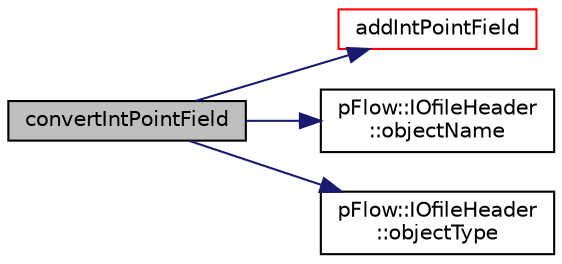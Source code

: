 digraph "convertIntPointField"
{
 // LATEX_PDF_SIZE
  edge [fontname="Helvetica",fontsize="10",labelfontname="Helvetica",labelfontsize="10"];
  node [fontname="Helvetica",fontsize="10",shape=record];
  rankdir="LR";
  Node1 [label="convertIntPointField",height=0.2,width=0.4,color="black", fillcolor="grey75", style="filled", fontcolor="black",tooltip=" "];
  Node1 -> Node2 [color="midnightblue",fontsize="10",style="solid",fontname="Helvetica"];
  Node2 [label="addIntPointField",height=0.2,width=0.4,color="red", fillcolor="white", style="filled",URL="$namespacepFlow_1_1PFtoVTK.html#a3b8443a53b1bcd24bf694717e107cf8e",tooltip=" "];
  Node1 -> Node6 [color="midnightblue",fontsize="10",style="solid",fontname="Helvetica"];
  Node6 [label="pFlow::IOfileHeader\l::objectName",height=0.2,width=0.4,color="black", fillcolor="white", style="filled",URL="$classpFlow_1_1IOfileHeader.html#a4ae6d6ea877ec8652d86076eaf333c12",tooltip=" "];
  Node1 -> Node7 [color="midnightblue",fontsize="10",style="solid",fontname="Helvetica"];
  Node7 [label="pFlow::IOfileHeader\l::objectType",height=0.2,width=0.4,color="black", fillcolor="white", style="filled",URL="$classpFlow_1_1IOfileHeader.html#a67068cb6552c42a5ddb1c66bf6bbf6b3",tooltip=" "];
}
